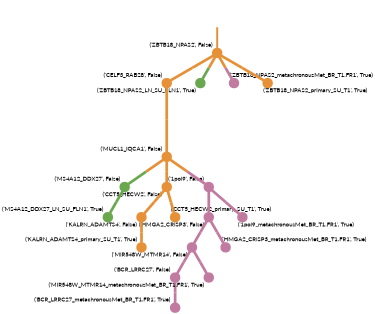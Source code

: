 strict digraph  {
graph[splines=false]; nodesep=0.7; rankdir=TB; ranksep=0.6; forcelabels=true; dpi=600; size=2.5;
0 [color="#e69138ff", fillcolor="#e69138ff", fixedsize=true, fontname=Lato, fontsize="12pt", height="0.25", label="", penwidth=3, shape=circle, style=filled, xlabel="('ZBTB18_NPAS2', False)"];
3 [color="#e69138ff", fillcolor="#e69138ff", fixedsize=true, fontname=Lato, fontsize="12pt", height="0.25", label="", penwidth=3, shape=circle, style=filled, xlabel="('CELF3_RAB28', False)"];
10 [color="#6aa84fff", fillcolor="#6aa84fff", fixedsize=true, fontname=Lato, fontsize="12pt", height="0.25", label="", penwidth=3, shape=circle, style=filled, xlabel="('ZBTB18_NPAS2_LN_SU_FLN1', True)"];
12 [color="#c27ba0ff", fillcolor="#c27ba0ff", fixedsize=true, fontname=Lato, fontsize="12pt", height="0.25", label="", penwidth=3, shape=circle, style=filled, xlabel="('ZBTB18_NPAS2_metachronousMet_BR_T1.FR1', True)"];
17 [color="#e69138ff", fillcolor="#e69138ff", fixedsize=true, fontname=Lato, fontsize="12pt", height="0.25", label="", penwidth=3, shape=circle, style=filled, xlabel="('ZBTB18_NPAS2_primary_SU_T1', True)"];
1 [color="#e69138ff", fillcolor="#e69138ff", fixedsize=true, fontname=Lato, fontsize="12pt", height="0.25", label="", penwidth=3, shape=circle, style=filled, xlabel="('MUCL1_IQCA1', False)"];
2 [color="#6aa84fff", fillcolor="#6aa84fff", fixedsize=true, fontname=Lato, fontsize="12pt", height="0.25", label="", penwidth=3, shape=circle, style=filled, xlabel="('MS4A12_DDX27', False)"];
4 [color="#e69138ff", fillcolor="#e69138ff", fixedsize=true, fontname=Lato, fontsize="12pt", height="0.25", label="", penwidth=3, shape=circle, style=filled, xlabel="('CCT5_HECW2', False)"];
9 [color="#c27ba0ff", fillcolor="#c27ba0ff", fixedsize=true, fontname=Lato, fontsize="12pt", height="0.25", label="", penwidth=3, shape=circle, style=filled, xlabel="('1pol9', False)"];
11 [color="#6aa84fff", fillcolor="#6aa84fff", fixedsize=true, fontname=Lato, fontsize="12pt", height="0.25", label="", penwidth=3, shape=circle, style=filled, xlabel="('MS4A12_DDX27_LN_SU_FLN1', True)"];
6 [color="#e69138ff", fillcolor="#e69138ff", fixedsize=true, fontname=Lato, fontsize="12pt", height="0.25", label="", penwidth=3, shape=circle, style=filled, xlabel="('KALRN_ADAMTS4', False)"];
18 [color="#e69138ff", fillcolor="#e69138ff", fixedsize=true, fontname=Lato, fontsize="12pt", height="0.25", label="", penwidth=3, shape=circle, style=filled, xlabel="('CCT5_HECW2_primary_SU_T1', True)"];
5 [color="#c27ba0ff", fillcolor="#c27ba0ff", fixedsize=true, fontname=Lato, fontsize="12pt", height="0.25", label="", penwidth=3, shape=circle, style=filled, xlabel="('BCR_LRRC27', False)"];
14 [color="#c27ba0ff", fillcolor="#c27ba0ff", fixedsize=true, fontname=Lato, fontsize="12pt", height="0.25", label="", penwidth=3, shape=circle, style=filled, xlabel="('BCR_LRRC27_metachronousMet_BR_T1.FR1', True)"];
19 [color="#e69138ff", fillcolor="#e69138ff", fixedsize=true, fontname=Lato, fontsize="12pt", height="0.25", label="", penwidth=3, shape=circle, style=filled, xlabel="('KALRN_ADAMTS4_primary_SU_T1', True)"];
7 [color="#c27ba0ff", fillcolor="#c27ba0ff", fixedsize=true, fontname=Lato, fontsize="12pt", height="0.25", label="", penwidth=3, shape=circle, style=filled, xlabel="('HMGA2_CRISP3', False)"];
8 [color="#c27ba0ff", fillcolor="#c27ba0ff", fixedsize=true, fontname=Lato, fontsize="12pt", height="0.25", label="", penwidth=3, shape=circle, style=filled, xlabel="('MIR548W_MTMR14', False)"];
15 [color="#c27ba0ff", fillcolor="#c27ba0ff", fixedsize=true, fontname=Lato, fontsize="12pt", height="0.25", label="", penwidth=3, shape=circle, style=filled, xlabel="('HMGA2_CRISP3_metachronousMet_BR_T1.FR1', True)"];
16 [color="#c27ba0ff", fillcolor="#c27ba0ff", fixedsize=true, fontname=Lato, fontsize="12pt", height="0.25", label="", penwidth=3, shape=circle, style=filled, xlabel="('MIR548W_MTMR14_metachronousMet_BR_T1.FR1', True)"];
13 [color="#c27ba0ff", fillcolor="#c27ba0ff", fixedsize=true, fontname=Lato, fontsize="12pt", height="0.25", label="", penwidth=3, shape=circle, style=filled, xlabel="('1pol9_metachronousMet_BR_T1.FR1', True)"];
normal [label="", penwidth=3, style=invis, xlabel="('ZBTB18_NPAS2', False)"];
0 -> 3  [arrowsize=0, color="#e69138ff;0.5:#e69138ff", minlen="1.7636363506317139", penwidth="5.5", style=solid];
0 -> 10  [arrowsize=0, color="#e69138ff;0.5:#6aa84fff", minlen="1.1090909242630005", penwidth="5.5", style=solid];
0 -> 12  [arrowsize=0, color="#e69138ff;0.5:#c27ba0ff", minlen="1.1090909242630005", penwidth="5.5", style=solid];
0 -> 17  [arrowsize=0, color="#e69138ff;0.5:#e69138ff", minlen="1.1090909242630005", penwidth="5.5", style=solid];
3 -> 1  [arrowsize=0, color="#e69138ff;0.5:#e69138ff", minlen="3.0", penwidth="5.5", style=solid];
1 -> 2  [arrowsize=0, color="#e69138ff;0.5:#6aa84fff", minlen="1.8000000715255737", penwidth="5.5", style=solid];
1 -> 4  [arrowsize=0, color="#e69138ff;0.5:#e69138ff", minlen="1.545454502105713", penwidth="5.5", style=solid];
1 -> 9  [arrowsize=0, color="#e69138ff;0.5:#c27ba0ff", minlen="1.1090909242630005", penwidth="5.5", style=solid];
2 -> 11  [arrowsize=0, color="#6aa84fff;0.5:#6aa84fff", minlen="1.1090909242630005", penwidth="5.5", style=solid];
4 -> 6  [arrowsize=0, color="#e69138ff;0.5:#e69138ff", minlen="1.218181848526001", penwidth="5.5", style=solid];
4 -> 18  [arrowsize=0, color="#e69138ff;0.5:#e69138ff", minlen="1.1090909242630005", penwidth="5.5", style=solid];
9 -> 7  [arrowsize=0, color="#c27ba0ff;0.5:#c27ba0ff", minlen="1.218181848526001", penwidth="5.5", style=solid];
9 -> 13  [arrowsize=0, color="#c27ba0ff;0.5:#c27ba0ff", minlen="1.1090909242630005", penwidth="5.5", style=solid];
6 -> 19  [arrowsize=0, color="#e69138ff;0.5:#e69138ff", minlen="1.1090909242630005", penwidth="5.5", style=solid];
5 -> 14  [arrowsize=0, color="#c27ba0ff;0.5:#c27ba0ff", minlen="1.1090909242630005", penwidth="5.5", style=solid];
7 -> 8  [arrowsize=0, color="#c27ba0ff;0.5:#c27ba0ff", minlen="1.218181848526001", penwidth="5.5", style=solid];
7 -> 15  [arrowsize=0, color="#c27ba0ff;0.5:#c27ba0ff", minlen="1.1090909242630005", penwidth="5.5", style=solid];
8 -> 5  [arrowsize=0, color="#c27ba0ff;0.5:#c27ba0ff", minlen="1.3272727727890015", penwidth="5.5", style=solid];
8 -> 16  [arrowsize=0, color="#c27ba0ff;0.5:#c27ba0ff", minlen="1.1090909242630005", penwidth="5.5", style=solid];
normal -> 0  [arrowsize=0, color="#e69138ff", label="", penwidth=4, style=solid];
}
